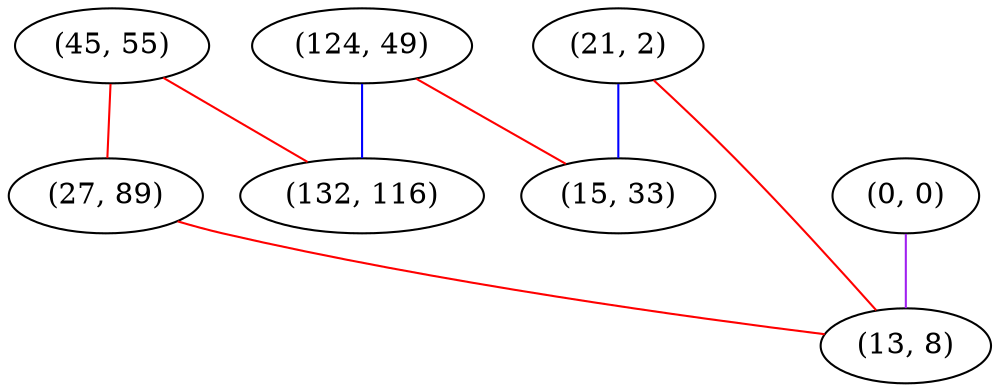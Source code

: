 graph "" {
"(45, 55)";
"(124, 49)";
"(27, 89)";
"(21, 2)";
"(15, 33)";
"(0, 0)";
"(13, 8)";
"(132, 116)";
"(45, 55)" -- "(27, 89)"  [color=red, key=0, weight=1];
"(45, 55)" -- "(132, 116)"  [color=red, key=0, weight=1];
"(124, 49)" -- "(132, 116)"  [color=blue, key=0, weight=3];
"(124, 49)" -- "(15, 33)"  [color=red, key=0, weight=1];
"(27, 89)" -- "(13, 8)"  [color=red, key=0, weight=1];
"(21, 2)" -- "(13, 8)"  [color=red, key=0, weight=1];
"(21, 2)" -- "(15, 33)"  [color=blue, key=0, weight=3];
"(0, 0)" -- "(13, 8)"  [color=purple, key=0, weight=4];
}
